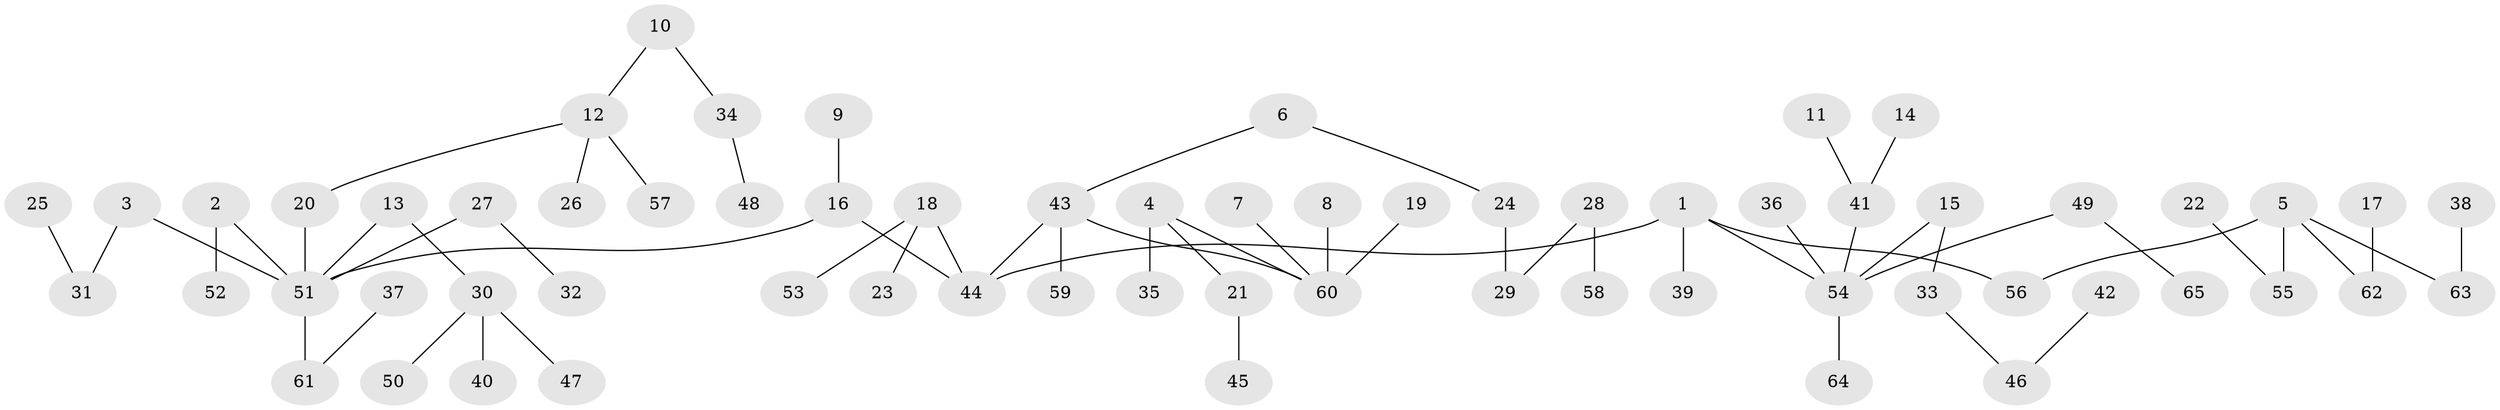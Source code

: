 // original degree distribution, {2: 0.2713178294573643, 4: 0.06976744186046512, 3: 0.12403100775193798, 6: 0.023255813953488372, 7: 0.007751937984496124, 9: 0.007751937984496124, 1: 0.4883720930232558, 5: 0.007751937984496124}
// Generated by graph-tools (version 1.1) at 2025/02/03/09/25 03:02:22]
// undirected, 65 vertices, 64 edges
graph export_dot {
graph [start="1"]
  node [color=gray90,style=filled];
  1;
  2;
  3;
  4;
  5;
  6;
  7;
  8;
  9;
  10;
  11;
  12;
  13;
  14;
  15;
  16;
  17;
  18;
  19;
  20;
  21;
  22;
  23;
  24;
  25;
  26;
  27;
  28;
  29;
  30;
  31;
  32;
  33;
  34;
  35;
  36;
  37;
  38;
  39;
  40;
  41;
  42;
  43;
  44;
  45;
  46;
  47;
  48;
  49;
  50;
  51;
  52;
  53;
  54;
  55;
  56;
  57;
  58;
  59;
  60;
  61;
  62;
  63;
  64;
  65;
  1 -- 39 [weight=1.0];
  1 -- 44 [weight=1.0];
  1 -- 54 [weight=1.0];
  1 -- 56 [weight=1.0];
  2 -- 51 [weight=1.0];
  2 -- 52 [weight=1.0];
  3 -- 31 [weight=1.0];
  3 -- 51 [weight=1.0];
  4 -- 21 [weight=1.0];
  4 -- 35 [weight=1.0];
  4 -- 60 [weight=1.0];
  5 -- 55 [weight=1.0];
  5 -- 56 [weight=1.0];
  5 -- 62 [weight=1.0];
  5 -- 63 [weight=1.0];
  6 -- 24 [weight=1.0];
  6 -- 43 [weight=1.0];
  7 -- 60 [weight=1.0];
  8 -- 60 [weight=1.0];
  9 -- 16 [weight=1.0];
  10 -- 12 [weight=1.0];
  10 -- 34 [weight=1.0];
  11 -- 41 [weight=1.0];
  12 -- 20 [weight=1.0];
  12 -- 26 [weight=1.0];
  12 -- 57 [weight=1.0];
  13 -- 30 [weight=1.0];
  13 -- 51 [weight=1.0];
  14 -- 41 [weight=1.0];
  15 -- 33 [weight=1.0];
  15 -- 54 [weight=1.0];
  16 -- 44 [weight=1.0];
  16 -- 51 [weight=1.0];
  17 -- 62 [weight=1.0];
  18 -- 23 [weight=1.0];
  18 -- 44 [weight=1.0];
  18 -- 53 [weight=1.0];
  19 -- 60 [weight=1.0];
  20 -- 51 [weight=1.0];
  21 -- 45 [weight=1.0];
  22 -- 55 [weight=1.0];
  24 -- 29 [weight=1.0];
  25 -- 31 [weight=1.0];
  27 -- 32 [weight=1.0];
  27 -- 51 [weight=1.0];
  28 -- 29 [weight=1.0];
  28 -- 58 [weight=1.0];
  30 -- 40 [weight=1.0];
  30 -- 47 [weight=1.0];
  30 -- 50 [weight=1.0];
  33 -- 46 [weight=1.0];
  34 -- 48 [weight=1.0];
  36 -- 54 [weight=1.0];
  37 -- 61 [weight=1.0];
  38 -- 63 [weight=1.0];
  41 -- 54 [weight=1.0];
  42 -- 46 [weight=1.0];
  43 -- 44 [weight=1.0];
  43 -- 59 [weight=1.0];
  43 -- 60 [weight=1.0];
  49 -- 54 [weight=1.0];
  49 -- 65 [weight=1.0];
  51 -- 61 [weight=1.0];
  54 -- 64 [weight=1.0];
}

